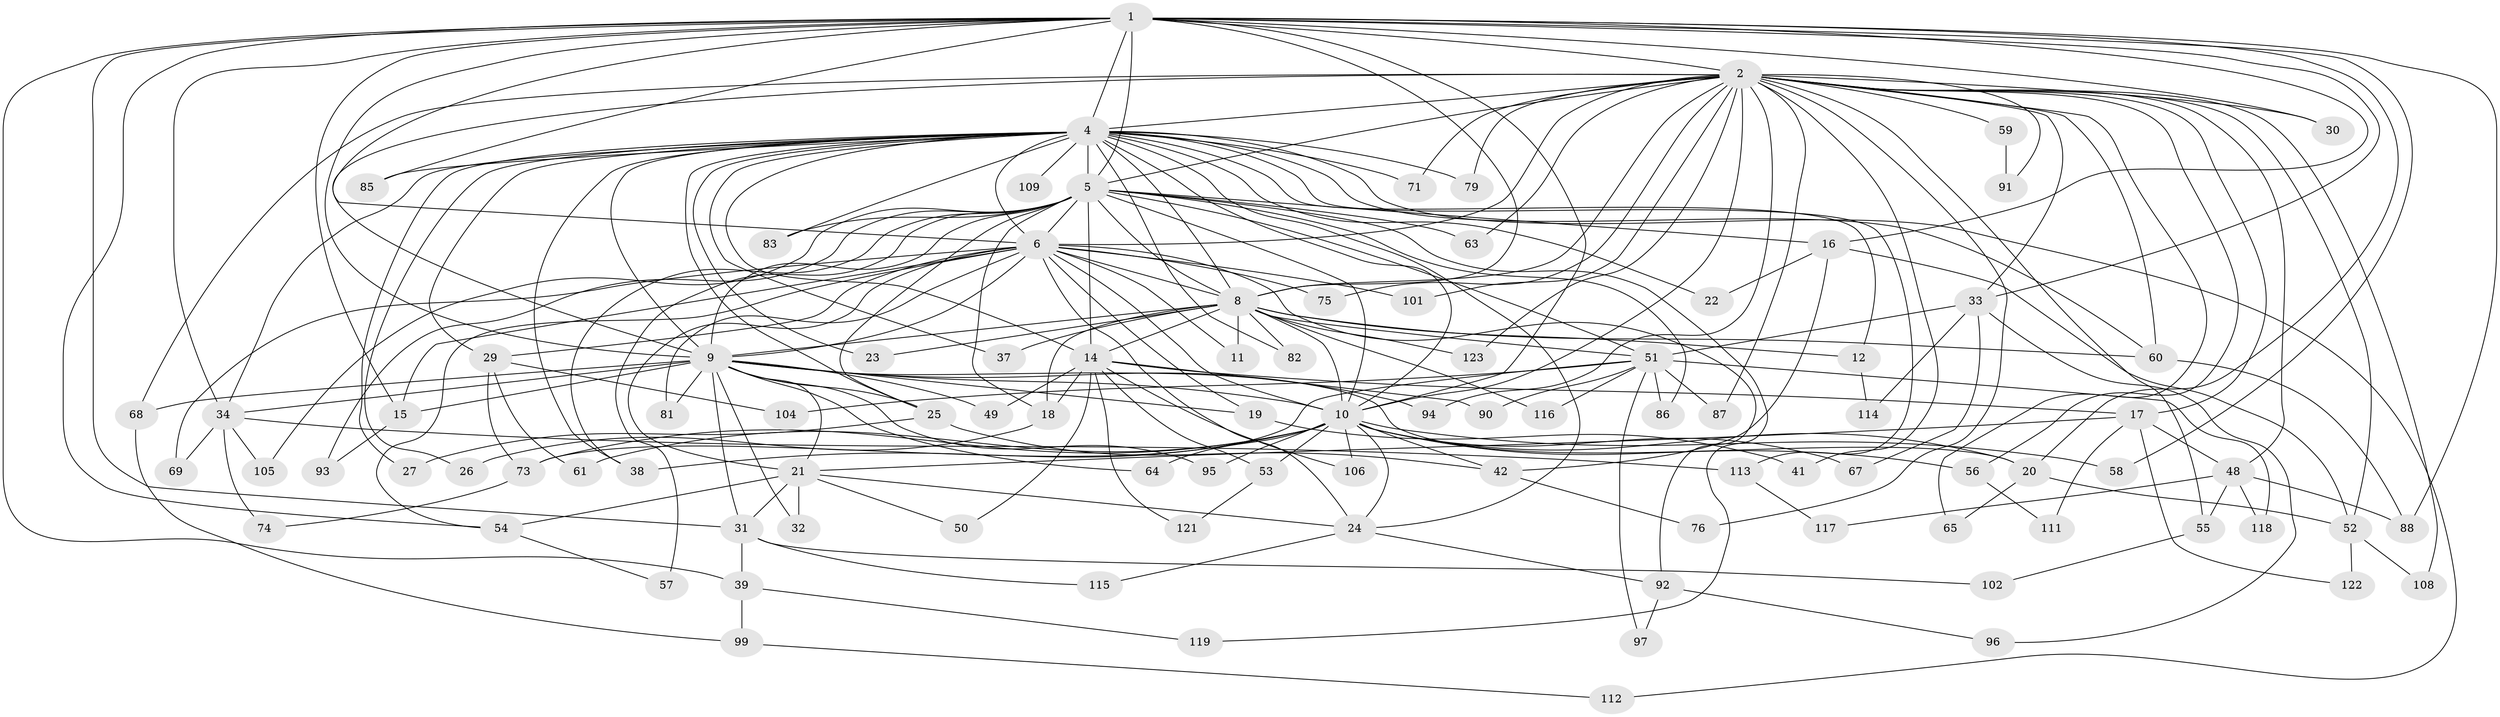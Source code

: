 // Generated by graph-tools (version 1.1) at 2025/23/03/03/25 07:23:44]
// undirected, 96 vertices, 220 edges
graph export_dot {
graph [start="1"]
  node [color=gray90,style=filled];
  1 [super="+13"];
  2 [super="+3"];
  4 [super="+7"];
  5 [super="+44"];
  6 [super="+35"];
  8 [super="+40"];
  9 [super="+89"];
  10 [super="+36"];
  11;
  12;
  14 [super="+45"];
  15 [super="+70"];
  16 [super="+84"];
  17 [super="+28"];
  18;
  19;
  20 [super="+77"];
  21 [super="+98"];
  22;
  23;
  24 [super="+110"];
  25 [super="+46"];
  26;
  27;
  29;
  30;
  31 [super="+43"];
  32;
  33;
  34 [super="+62"];
  37;
  38 [super="+47"];
  39;
  41;
  42;
  48 [super="+103"];
  49;
  50;
  51 [super="+72"];
  52 [super="+78"];
  53;
  54 [super="+80"];
  55;
  56;
  57;
  58;
  59;
  60 [super="+66"];
  61;
  63;
  64;
  65;
  67;
  68;
  69;
  71;
  73 [super="+120"];
  74;
  75;
  76;
  79;
  81;
  82 [super="+107"];
  83;
  85;
  86;
  87;
  88 [super="+100"];
  90;
  91;
  92;
  93;
  94;
  95;
  96;
  97;
  99;
  101;
  102;
  104;
  105;
  106;
  108;
  109;
  111;
  112;
  113;
  114;
  115;
  116;
  117;
  118;
  119;
  121;
  122;
  123;
  1 -- 2 [weight=2];
  1 -- 4 [weight=2];
  1 -- 5 [weight=2];
  1 -- 6;
  1 -- 8;
  1 -- 9;
  1 -- 10;
  1 -- 15;
  1 -- 16;
  1 -- 20;
  1 -- 30;
  1 -- 33;
  1 -- 39;
  1 -- 85;
  1 -- 34;
  1 -- 58;
  1 -- 31;
  1 -- 54;
  1 -- 88;
  2 -- 4 [weight=4];
  2 -- 5 [weight=2];
  2 -- 6 [weight=2];
  2 -- 8 [weight=2];
  2 -- 9 [weight=2];
  2 -- 10 [weight=3];
  2 -- 48 [weight=2];
  2 -- 52;
  2 -- 55;
  2 -- 59 [weight=2];
  2 -- 75;
  2 -- 76;
  2 -- 87;
  2 -- 108;
  2 -- 65;
  2 -- 68;
  2 -- 71;
  2 -- 79;
  2 -- 17;
  2 -- 91;
  2 -- 30;
  2 -- 94;
  2 -- 33;
  2 -- 101;
  2 -- 41;
  2 -- 123;
  2 -- 56;
  2 -- 63;
  2 -- 60;
  4 -- 5 [weight=2];
  4 -- 6 [weight=2];
  4 -- 8 [weight=2];
  4 -- 9 [weight=3];
  4 -- 10 [weight=2];
  4 -- 14;
  4 -- 27;
  4 -- 34;
  4 -- 37;
  4 -- 60;
  4 -- 71;
  4 -- 79;
  4 -- 109 [weight=2];
  4 -- 113;
  4 -- 12;
  4 -- 82;
  4 -- 83;
  4 -- 85;
  4 -- 22;
  4 -- 23;
  4 -- 24;
  4 -- 25;
  4 -- 26;
  4 -- 29;
  4 -- 38;
  4 -- 112;
  5 -- 6;
  5 -- 8;
  5 -- 9;
  5 -- 10;
  5 -- 16;
  5 -- 18;
  5 -- 51;
  5 -- 57;
  5 -- 63;
  5 -- 83;
  5 -- 86;
  5 -- 93;
  5 -- 105;
  5 -- 119;
  5 -- 14;
  5 -- 25;
  5 -- 38;
  6 -- 8;
  6 -- 9;
  6 -- 10;
  6 -- 11;
  6 -- 15;
  6 -- 19;
  6 -- 21 [weight=2];
  6 -- 29;
  6 -- 54;
  6 -- 69;
  6 -- 75;
  6 -- 92;
  6 -- 101;
  6 -- 24;
  6 -- 81;
  8 -- 9 [weight=2];
  8 -- 10;
  8 -- 11;
  8 -- 12;
  8 -- 14;
  8 -- 18;
  8 -- 23;
  8 -- 37;
  8 -- 60;
  8 -- 82 [weight=2];
  8 -- 123;
  8 -- 51;
  8 -- 116;
  9 -- 10;
  9 -- 19;
  9 -- 20;
  9 -- 21;
  9 -- 25;
  9 -- 31;
  9 -- 32;
  9 -- 34;
  9 -- 49;
  9 -- 64;
  9 -- 68;
  9 -- 81;
  9 -- 94;
  9 -- 95;
  9 -- 15;
  10 -- 24;
  10 -- 38;
  10 -- 42;
  10 -- 53;
  10 -- 56;
  10 -- 58;
  10 -- 61;
  10 -- 64;
  10 -- 67;
  10 -- 73;
  10 -- 95;
  10 -- 106;
  10 -- 20;
  12 -- 114;
  14 -- 17;
  14 -- 49;
  14 -- 50;
  14 -- 53;
  14 -- 90;
  14 -- 106;
  14 -- 121;
  14 -- 18;
  15 -- 93;
  16 -- 22;
  16 -- 52;
  16 -- 42;
  17 -- 111;
  17 -- 48;
  17 -- 122;
  17 -- 21;
  18 -- 26;
  19 -- 41;
  20 -- 65;
  20 -- 52;
  21 -- 32;
  21 -- 50;
  21 -- 54;
  21 -- 31;
  21 -- 24;
  24 -- 92;
  24 -- 115;
  25 -- 27;
  25 -- 42;
  29 -- 61;
  29 -- 104;
  29 -- 73;
  31 -- 39;
  31 -- 102;
  31 -- 115;
  33 -- 51;
  33 -- 67;
  33 -- 96;
  33 -- 114;
  34 -- 69;
  34 -- 74;
  34 -- 105;
  34 -- 113;
  39 -- 99;
  39 -- 119;
  42 -- 76;
  48 -- 55;
  48 -- 88;
  48 -- 117;
  48 -- 118;
  51 -- 87;
  51 -- 97;
  51 -- 104;
  51 -- 116;
  51 -- 118;
  51 -- 86;
  51 -- 73;
  51 -- 90;
  52 -- 108;
  52 -- 122;
  53 -- 121;
  54 -- 57;
  55 -- 102;
  56 -- 111;
  59 -- 91;
  60 -- 88;
  68 -- 99;
  73 -- 74;
  92 -- 96;
  92 -- 97;
  99 -- 112;
  113 -- 117;
}
